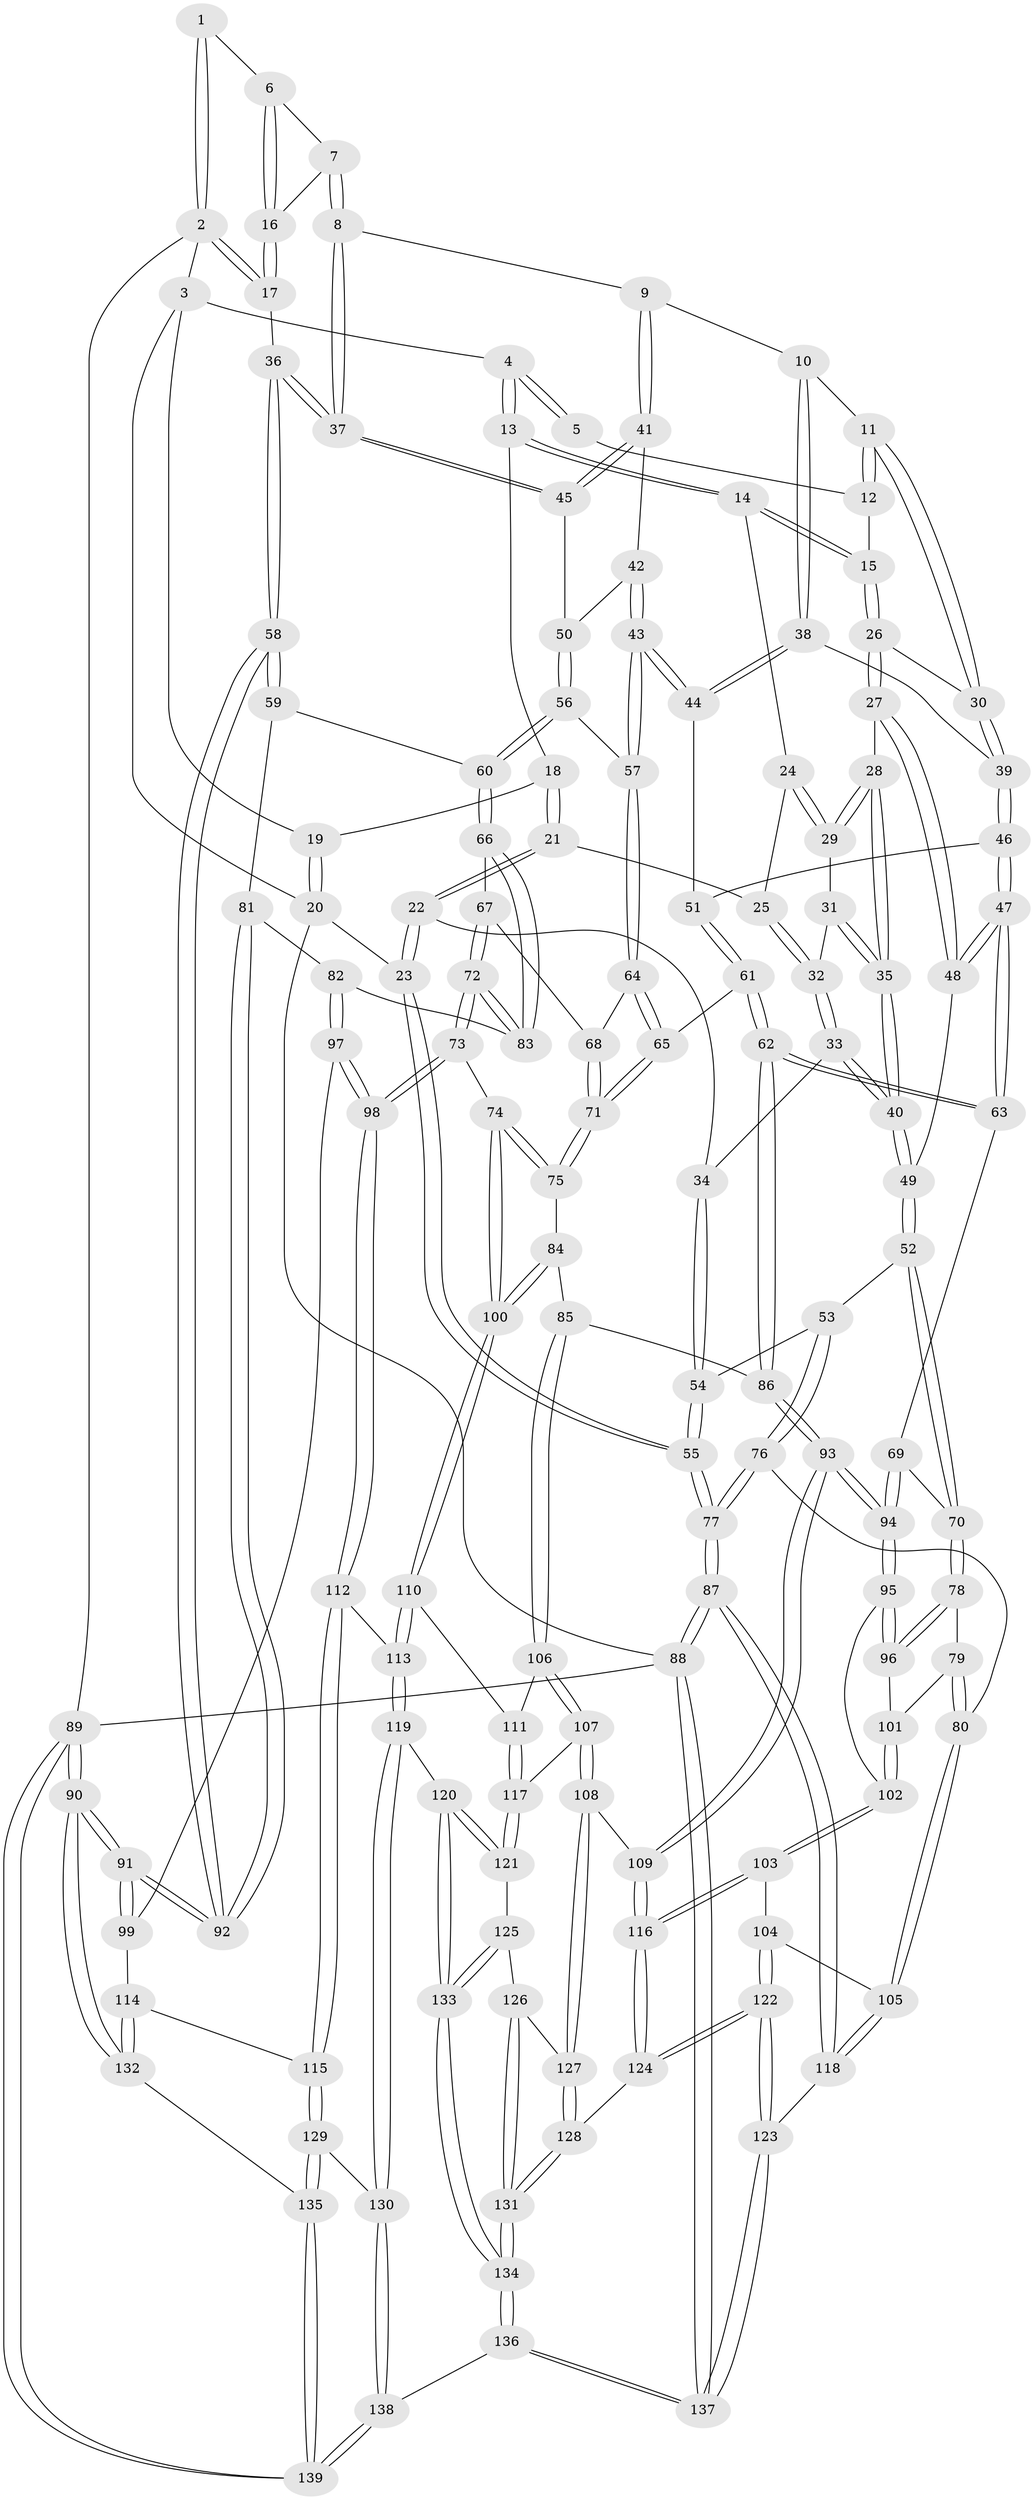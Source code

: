 // coarse degree distribution, {4: 0.45977011494252873, 5: 0.28735632183908044, 3: 0.12643678160919541, 2: 0.011494252873563218, 6: 0.11494252873563218}
// Generated by graph-tools (version 1.1) at 2025/42/03/06/25 10:42:35]
// undirected, 139 vertices, 344 edges
graph export_dot {
graph [start="1"]
  node [color=gray90,style=filled];
  1 [pos="+0.768355267574311+0"];
  2 [pos="+1+0"];
  3 [pos="+0.18011120211722806+0"];
  4 [pos="+0.29687035536604994+0"];
  5 [pos="+0.6653086228981362+0"];
  6 [pos="+0.8367396041001539+0.022769364747220786"];
  7 [pos="+0.8501325634549016+0.1016699113801686"];
  8 [pos="+0.8269676107214737+0.16757424805957422"];
  9 [pos="+0.8234218080232276+0.16993138955521403"];
  10 [pos="+0.7351836322878919+0.1598142940316111"];
  11 [pos="+0.6473635026723294+0.09815917543666389"];
  12 [pos="+0.6525846859464666+0"];
  13 [pos="+0.299076836678517+0"];
  14 [pos="+0.30532867937726105+0"];
  15 [pos="+0.46246939331182263+0.11651840429456402"];
  16 [pos="+1+0.03946032880542188"];
  17 [pos="+1+0"];
  18 [pos="+0.05604766352220666+0.08669021693342054"];
  19 [pos="+0.043432983072130754+0.07556603248731385"];
  20 [pos="+0+0.04118908811229003"];
  21 [pos="+0.09517645766486038+0.13869646106788186"];
  22 [pos="+0+0.2611910437377633"];
  23 [pos="+0+0.2870886284106151"];
  24 [pos="+0.3020587011143267+0"];
  25 [pos="+0.1171358835117909+0.13760090616673407"];
  26 [pos="+0.51307168412652+0.1756492807128201"];
  27 [pos="+0.4107759187131929+0.2572606502040254"];
  28 [pos="+0.3253659495019664+0.20806816897189445"];
  29 [pos="+0.29659995426711566+0.0755460065206378"];
  30 [pos="+0.533166944965858+0.1806837380994596"];
  31 [pos="+0.22644272982348188+0.18252410410316"];
  32 [pos="+0.16455095182105742+0.21728859671144848"];
  33 [pos="+0.16132200764319643+0.2642286454383442"];
  34 [pos="+0.07475269526384873+0.2967995802000695"];
  35 [pos="+0.25694298596003984+0.2933604384443978"];
  36 [pos="+1+0.24561499077546775"];
  37 [pos="+1+0.2669905035780563"];
  38 [pos="+0.6630014645288081+0.29487361108217747"];
  39 [pos="+0.5424272557041853+0.20124472925750503"];
  40 [pos="+0.24802340663601627+0.3121667699942157"];
  41 [pos="+0.8233837912799559+0.17043851362790405"];
  42 [pos="+0.8155432548157555+0.2567680703894629"];
  43 [pos="+0.7504008447760028+0.3651729657694366"];
  44 [pos="+0.6768591649158953+0.3420132546075141"];
  45 [pos="+0.9511748476509744+0.35215294938018654"];
  46 [pos="+0.5251610354501691+0.34758828463656677"];
  47 [pos="+0.42098831501740913+0.40646029554083957"];
  48 [pos="+0.3993790349152778+0.37716015220163807"];
  49 [pos="+0.25564729341743125+0.3368097965509951"];
  50 [pos="+0.9434043278027188+0.3564020816486383"];
  51 [pos="+0.6249527736257057+0.3775252139406564"];
  52 [pos="+0.1901967624850513+0.43310137103527163"];
  53 [pos="+0.16435163769364194+0.43861801328354866"];
  54 [pos="+0.13158723175429812+0.42068810347630803"];
  55 [pos="+0+0.4855792294273585"];
  56 [pos="+0.9223553263077707+0.3812031264589332"];
  57 [pos="+0.7591966807299233+0.3783504918264828"];
  58 [pos="+1+0.4540448816663244"];
  59 [pos="+0.9452590778549185+0.4824779498408406"];
  60 [pos="+0.9148974272264383+0.4698094765438479"];
  61 [pos="+0.6076194218517897+0.4557784756260488"];
  62 [pos="+0.49544364432730126+0.5336221499379625"];
  63 [pos="+0.42517206592898654+0.48567924916648947"];
  64 [pos="+0.7603104051646062+0.3941308727866774"];
  65 [pos="+0.6965024044951694+0.513505839752964"];
  66 [pos="+0.8984859416286172+0.4846306995146034"];
  67 [pos="+0.830026107007439+0.48369396603334375"];
  68 [pos="+0.8189088235314028+0.47809540872282474"];
  69 [pos="+0.41547620697849547+0.4910768199089323"];
  70 [pos="+0.3107534534449274+0.5390706536745173"];
  71 [pos="+0.7109896824212032+0.572267864893819"];
  72 [pos="+0.8129838687218616+0.6132650079447446"];
  73 [pos="+0.7783743174340184+0.6370889384697229"];
  74 [pos="+0.7691047377993752+0.6356899963803985"];
  75 [pos="+0.7109317203221233+0.5742296832976228"];
  76 [pos="+0.08186588949332699+0.6505991519026206"];
  77 [pos="+0+0.7010102770951037"];
  78 [pos="+0.3089626823920906+0.5428986297172436"];
  79 [pos="+0.20419531738474558+0.6331743639437616"];
  80 [pos="+0.14338836399479776+0.6652719732343021"];
  81 [pos="+0.9957173232030047+0.5741219603726032"];
  82 [pos="+0.9100319578476627+0.5942970988273374"];
  83 [pos="+0.895376971051817+0.5867208520062849"];
  84 [pos="+0.5664925924722739+0.6133578902566587"];
  85 [pos="+0.551471021467498+0.614565938651878"];
  86 [pos="+0.521010601027072+0.5888508083950775"];
  87 [pos="+0+0.8538754763780614"];
  88 [pos="+0+1"];
  89 [pos="+1+1"];
  90 [pos="+1+0.8925530484574541"];
  91 [pos="+1+0.6767940979542698"];
  92 [pos="+1+0.6328400744151262"];
  93 [pos="+0.39009666535838977+0.7111938417372103"];
  94 [pos="+0.3812812954437419+0.7072557805611657"];
  95 [pos="+0.3698147439788456+0.7037979702442788"];
  96 [pos="+0.35351246782651763+0.6745187275550326"];
  97 [pos="+0.9418258929175628+0.6855977242562854"];
  98 [pos="+0.8251585270827247+0.6989246988162314"];
  99 [pos="+0.9609613277510463+0.6995190084396691"];
  100 [pos="+0.7038648163075313+0.7159006927396304"];
  101 [pos="+0.24764370493863735+0.6528910945225115"];
  102 [pos="+0.3352184788115315+0.7179011378193242"];
  103 [pos="+0.27310014404560595+0.7581518615231294"];
  104 [pos="+0.24444934157853052+0.7617194394365508"];
  105 [pos="+0.2022750656625649+0.7408097755443176"];
  106 [pos="+0.5570700896432536+0.699053722605797"];
  107 [pos="+0.5330936324884915+0.7565700298411768"];
  108 [pos="+0.48549679457066724+0.7794650906613051"];
  109 [pos="+0.40879769168446173+0.7451281497894819"];
  110 [pos="+0.6917679238623523+0.7445135369867407"];
  111 [pos="+0.6707506848641732+0.7428653886049768"];
  112 [pos="+0.8378078552293213+0.7868139507328958"];
  113 [pos="+0.7065371125146885+0.7913016037820136"];
  114 [pos="+0.9035151963567857+0.8122233064416527"];
  115 [pos="+0.8582220557775396+0.810922394598631"];
  116 [pos="+0.35862648069494824+0.8392174722545892"];
  117 [pos="+0.5793736581563876+0.8008135719472056"];
  118 [pos="+0.14291659403196172+0.8987985445539258"];
  119 [pos="+0.6782329670864155+0.8806899688756638"];
  120 [pos="+0.6207663330236599+0.8702069712694525"];
  121 [pos="+0.6105550082477141+0.8615194903322642"];
  122 [pos="+0.2745680981614425+0.9753380309328461"];
  123 [pos="+0.2731348542956112+0.9793059709428342"];
  124 [pos="+0.3582151180414109+0.8605279156385937"];
  125 [pos="+0.521105080016188+0.8652800688069608"];
  126 [pos="+0.4848487834394906+0.8326651984491089"];
  127 [pos="+0.48094517083272076+0.8231704701331062"];
  128 [pos="+0.4052849403763177+0.8641080829627128"];
  129 [pos="+0.8088286296188216+0.9035229547355448"];
  130 [pos="+0.6893855634880212+0.8966861408229979"];
  131 [pos="+0.4595670397699987+0.9178807021885816"];
  132 [pos="+0.9465703330555103+0.8422686652404305"];
  133 [pos="+0.5035750847656261+0.9931190390121937"];
  134 [pos="+0.4863460525419355+1"];
  135 [pos="+0.8829330405886053+1"];
  136 [pos="+0.4451780577867757+1"];
  137 [pos="+0.33961601486668813+1"];
  138 [pos="+0.6499442543913514+1"];
  139 [pos="+0.965057537323156+1"];
  1 -- 2;
  1 -- 2;
  1 -- 6;
  2 -- 3;
  2 -- 17;
  2 -- 17;
  2 -- 89;
  3 -- 4;
  3 -- 19;
  3 -- 20;
  4 -- 5;
  4 -- 5;
  4 -- 13;
  4 -- 13;
  5 -- 12;
  6 -- 7;
  6 -- 16;
  6 -- 16;
  7 -- 8;
  7 -- 8;
  7 -- 16;
  8 -- 9;
  8 -- 37;
  8 -- 37;
  9 -- 10;
  9 -- 41;
  9 -- 41;
  10 -- 11;
  10 -- 38;
  10 -- 38;
  11 -- 12;
  11 -- 12;
  11 -- 30;
  11 -- 30;
  12 -- 15;
  13 -- 14;
  13 -- 14;
  13 -- 18;
  14 -- 15;
  14 -- 15;
  14 -- 24;
  15 -- 26;
  15 -- 26;
  16 -- 17;
  16 -- 17;
  17 -- 36;
  18 -- 19;
  18 -- 21;
  18 -- 21;
  19 -- 20;
  19 -- 20;
  20 -- 23;
  20 -- 88;
  21 -- 22;
  21 -- 22;
  21 -- 25;
  22 -- 23;
  22 -- 23;
  22 -- 34;
  23 -- 55;
  23 -- 55;
  24 -- 25;
  24 -- 29;
  24 -- 29;
  25 -- 32;
  25 -- 32;
  26 -- 27;
  26 -- 27;
  26 -- 30;
  27 -- 28;
  27 -- 48;
  27 -- 48;
  28 -- 29;
  28 -- 29;
  28 -- 35;
  28 -- 35;
  29 -- 31;
  30 -- 39;
  30 -- 39;
  31 -- 32;
  31 -- 35;
  31 -- 35;
  32 -- 33;
  32 -- 33;
  33 -- 34;
  33 -- 40;
  33 -- 40;
  34 -- 54;
  34 -- 54;
  35 -- 40;
  35 -- 40;
  36 -- 37;
  36 -- 37;
  36 -- 58;
  36 -- 58;
  37 -- 45;
  37 -- 45;
  38 -- 39;
  38 -- 44;
  38 -- 44;
  39 -- 46;
  39 -- 46;
  40 -- 49;
  40 -- 49;
  41 -- 42;
  41 -- 45;
  41 -- 45;
  42 -- 43;
  42 -- 43;
  42 -- 50;
  43 -- 44;
  43 -- 44;
  43 -- 57;
  43 -- 57;
  44 -- 51;
  45 -- 50;
  46 -- 47;
  46 -- 47;
  46 -- 51;
  47 -- 48;
  47 -- 48;
  47 -- 63;
  47 -- 63;
  48 -- 49;
  49 -- 52;
  49 -- 52;
  50 -- 56;
  50 -- 56;
  51 -- 61;
  51 -- 61;
  52 -- 53;
  52 -- 70;
  52 -- 70;
  53 -- 54;
  53 -- 76;
  53 -- 76;
  54 -- 55;
  54 -- 55;
  55 -- 77;
  55 -- 77;
  56 -- 57;
  56 -- 60;
  56 -- 60;
  57 -- 64;
  57 -- 64;
  58 -- 59;
  58 -- 59;
  58 -- 92;
  58 -- 92;
  59 -- 60;
  59 -- 81;
  60 -- 66;
  60 -- 66;
  61 -- 62;
  61 -- 62;
  61 -- 65;
  62 -- 63;
  62 -- 63;
  62 -- 86;
  62 -- 86;
  63 -- 69;
  64 -- 65;
  64 -- 65;
  64 -- 68;
  65 -- 71;
  65 -- 71;
  66 -- 67;
  66 -- 83;
  66 -- 83;
  67 -- 68;
  67 -- 72;
  67 -- 72;
  68 -- 71;
  68 -- 71;
  69 -- 70;
  69 -- 94;
  69 -- 94;
  70 -- 78;
  70 -- 78;
  71 -- 75;
  71 -- 75;
  72 -- 73;
  72 -- 73;
  72 -- 83;
  72 -- 83;
  73 -- 74;
  73 -- 98;
  73 -- 98;
  74 -- 75;
  74 -- 75;
  74 -- 100;
  74 -- 100;
  75 -- 84;
  76 -- 77;
  76 -- 77;
  76 -- 80;
  77 -- 87;
  77 -- 87;
  78 -- 79;
  78 -- 96;
  78 -- 96;
  79 -- 80;
  79 -- 80;
  79 -- 101;
  80 -- 105;
  80 -- 105;
  81 -- 82;
  81 -- 92;
  81 -- 92;
  82 -- 83;
  82 -- 97;
  82 -- 97;
  84 -- 85;
  84 -- 100;
  84 -- 100;
  85 -- 86;
  85 -- 106;
  85 -- 106;
  86 -- 93;
  86 -- 93;
  87 -- 88;
  87 -- 88;
  87 -- 118;
  87 -- 118;
  88 -- 137;
  88 -- 137;
  88 -- 89;
  89 -- 90;
  89 -- 90;
  89 -- 139;
  89 -- 139;
  90 -- 91;
  90 -- 91;
  90 -- 132;
  90 -- 132;
  91 -- 92;
  91 -- 92;
  91 -- 99;
  91 -- 99;
  93 -- 94;
  93 -- 94;
  93 -- 109;
  93 -- 109;
  94 -- 95;
  94 -- 95;
  95 -- 96;
  95 -- 96;
  95 -- 102;
  96 -- 101;
  97 -- 98;
  97 -- 98;
  97 -- 99;
  98 -- 112;
  98 -- 112;
  99 -- 114;
  100 -- 110;
  100 -- 110;
  101 -- 102;
  101 -- 102;
  102 -- 103;
  102 -- 103;
  103 -- 104;
  103 -- 116;
  103 -- 116;
  104 -- 105;
  104 -- 122;
  104 -- 122;
  105 -- 118;
  105 -- 118;
  106 -- 107;
  106 -- 107;
  106 -- 111;
  107 -- 108;
  107 -- 108;
  107 -- 117;
  108 -- 109;
  108 -- 127;
  108 -- 127;
  109 -- 116;
  109 -- 116;
  110 -- 111;
  110 -- 113;
  110 -- 113;
  111 -- 117;
  111 -- 117;
  112 -- 113;
  112 -- 115;
  112 -- 115;
  113 -- 119;
  113 -- 119;
  114 -- 115;
  114 -- 132;
  114 -- 132;
  115 -- 129;
  115 -- 129;
  116 -- 124;
  116 -- 124;
  117 -- 121;
  117 -- 121;
  118 -- 123;
  119 -- 120;
  119 -- 130;
  119 -- 130;
  120 -- 121;
  120 -- 121;
  120 -- 133;
  120 -- 133;
  121 -- 125;
  122 -- 123;
  122 -- 123;
  122 -- 124;
  122 -- 124;
  123 -- 137;
  123 -- 137;
  124 -- 128;
  125 -- 126;
  125 -- 133;
  125 -- 133;
  126 -- 127;
  126 -- 131;
  126 -- 131;
  127 -- 128;
  127 -- 128;
  128 -- 131;
  128 -- 131;
  129 -- 130;
  129 -- 135;
  129 -- 135;
  130 -- 138;
  130 -- 138;
  131 -- 134;
  131 -- 134;
  132 -- 135;
  133 -- 134;
  133 -- 134;
  134 -- 136;
  134 -- 136;
  135 -- 139;
  135 -- 139;
  136 -- 137;
  136 -- 137;
  136 -- 138;
  138 -- 139;
  138 -- 139;
}
